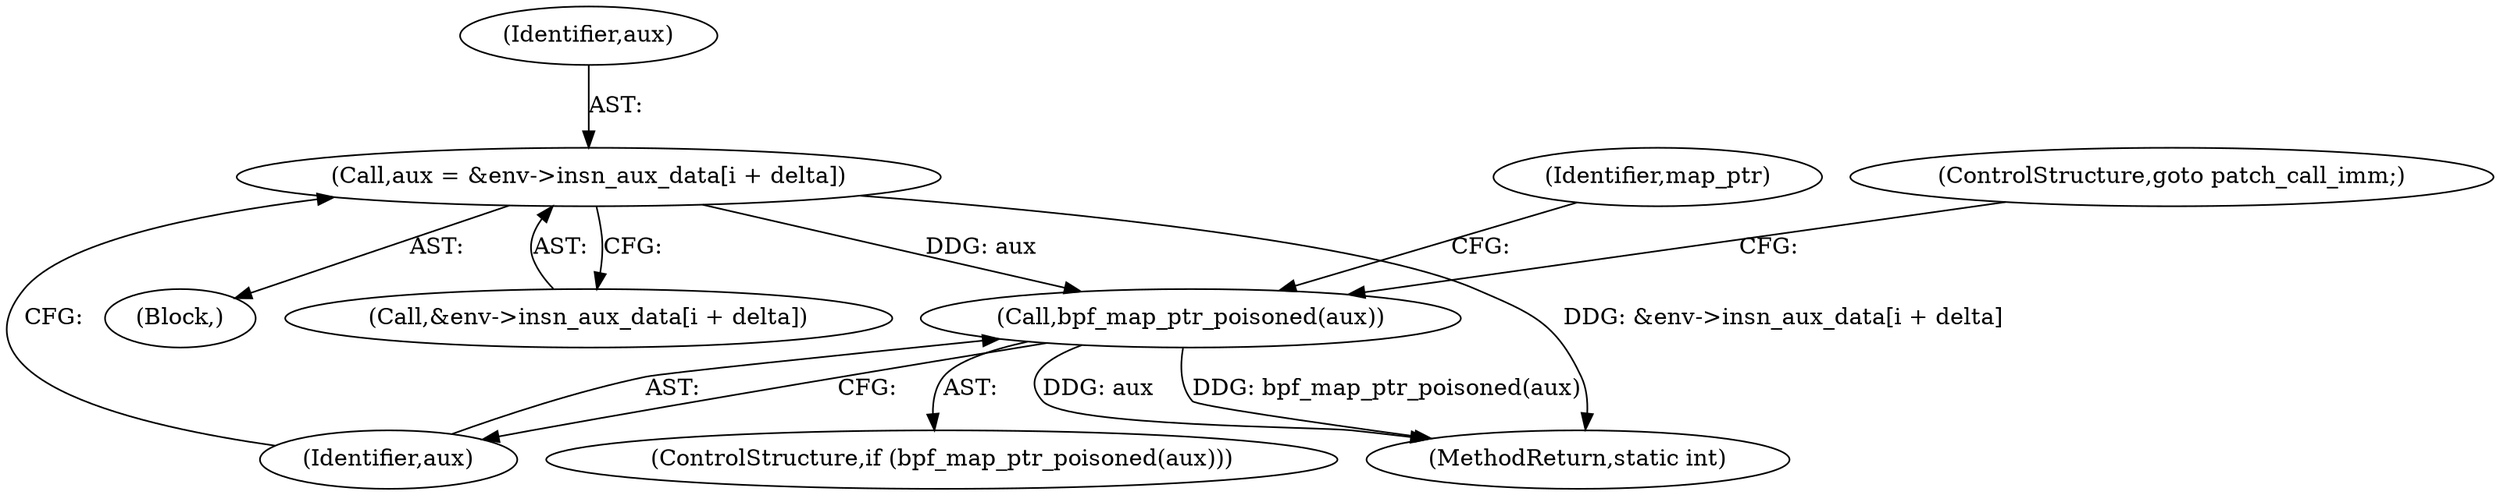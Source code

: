 digraph "0_linux_979d63d50c0c0f7bc537bf821e056cc9fe5abd38_3@array" {
"1000845" [label="(Call,aux = &env->insn_aux_data[i + delta])"];
"1000856" [label="(Call,bpf_map_ptr_poisoned(aux))"];
"1000860" [label="(Identifier,map_ptr)"];
"1000845" [label="(Call,aux = &env->insn_aux_data[i + delta])"];
"1000858" [label="(ControlStructure,goto patch_call_imm;)"];
"1000844" [label="(Block,)"];
"1000847" [label="(Call,&env->insn_aux_data[i + delta])"];
"1000857" [label="(Identifier,aux)"];
"1000846" [label="(Identifier,aux)"];
"1000856" [label="(Call,bpf_map_ptr_poisoned(aux))"];
"1000855" [label="(ControlStructure,if (bpf_map_ptr_poisoned(aux)))"];
"1001057" [label="(MethodReturn,static int)"];
"1000845" -> "1000844"  [label="AST: "];
"1000845" -> "1000847"  [label="CFG: "];
"1000846" -> "1000845"  [label="AST: "];
"1000847" -> "1000845"  [label="AST: "];
"1000857" -> "1000845"  [label="CFG: "];
"1000845" -> "1001057"  [label="DDG: &env->insn_aux_data[i + delta]"];
"1000845" -> "1000856"  [label="DDG: aux"];
"1000856" -> "1000855"  [label="AST: "];
"1000856" -> "1000857"  [label="CFG: "];
"1000857" -> "1000856"  [label="AST: "];
"1000858" -> "1000856"  [label="CFG: "];
"1000860" -> "1000856"  [label="CFG: "];
"1000856" -> "1001057"  [label="DDG: aux"];
"1000856" -> "1001057"  [label="DDG: bpf_map_ptr_poisoned(aux)"];
}
